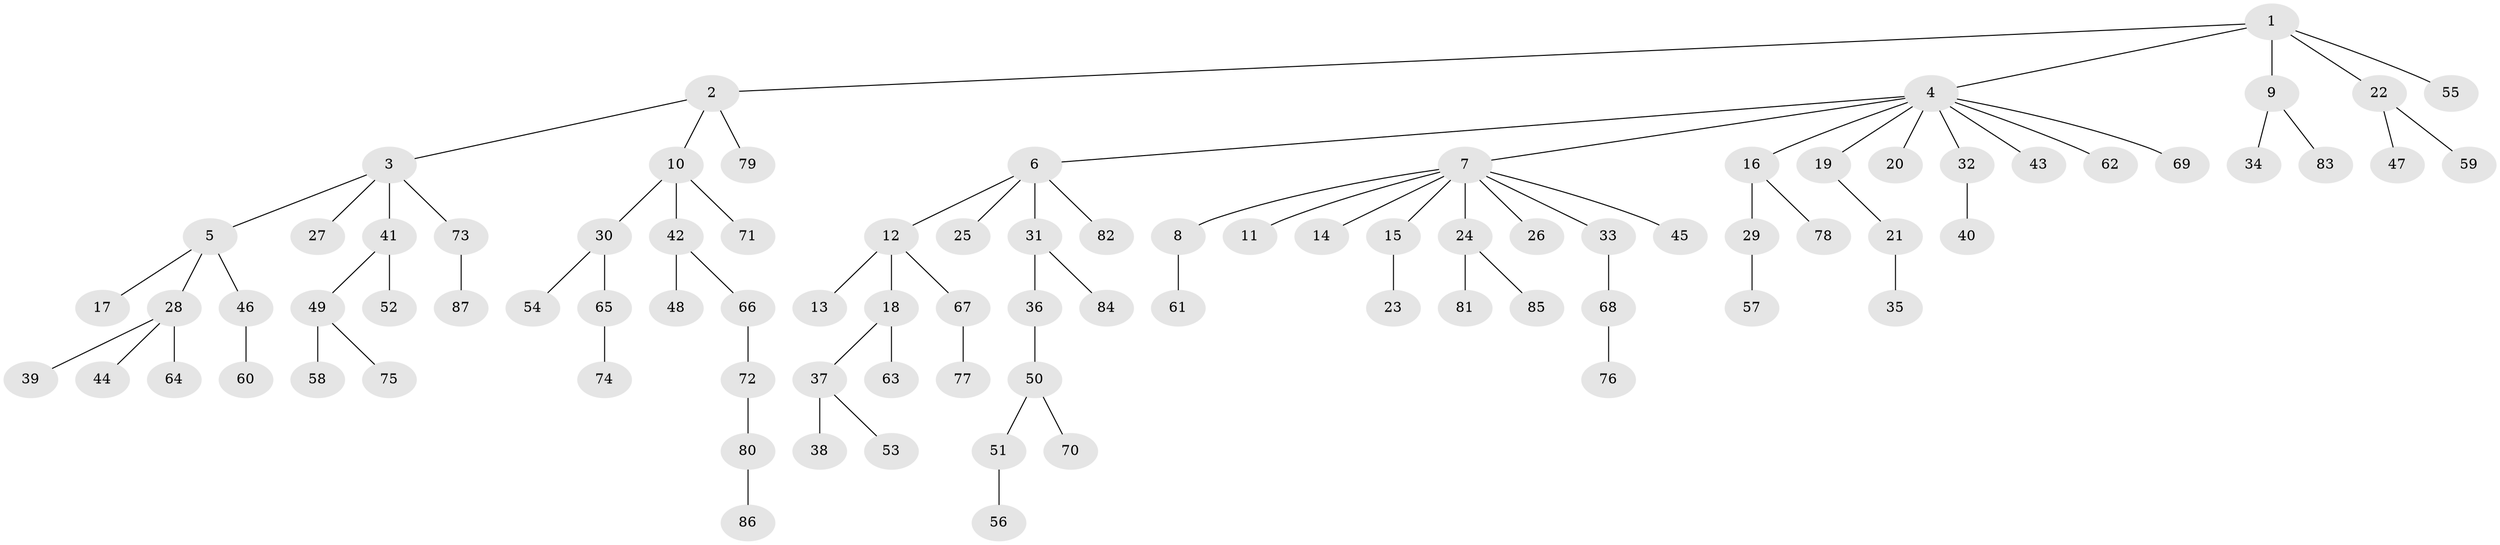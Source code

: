 // coarse degree distribution, {1: 0.6296296296296297, 2: 0.14814814814814814, 7: 0.037037037037037035, 3: 0.1111111111111111, 5: 0.037037037037037035, 6: 0.037037037037037035}
// Generated by graph-tools (version 1.1) at 2025/37/03/04/25 23:37:29]
// undirected, 87 vertices, 86 edges
graph export_dot {
  node [color=gray90,style=filled];
  1;
  2;
  3;
  4;
  5;
  6;
  7;
  8;
  9;
  10;
  11;
  12;
  13;
  14;
  15;
  16;
  17;
  18;
  19;
  20;
  21;
  22;
  23;
  24;
  25;
  26;
  27;
  28;
  29;
  30;
  31;
  32;
  33;
  34;
  35;
  36;
  37;
  38;
  39;
  40;
  41;
  42;
  43;
  44;
  45;
  46;
  47;
  48;
  49;
  50;
  51;
  52;
  53;
  54;
  55;
  56;
  57;
  58;
  59;
  60;
  61;
  62;
  63;
  64;
  65;
  66;
  67;
  68;
  69;
  70;
  71;
  72;
  73;
  74;
  75;
  76;
  77;
  78;
  79;
  80;
  81;
  82;
  83;
  84;
  85;
  86;
  87;
  1 -- 2;
  1 -- 4;
  1 -- 9;
  1 -- 22;
  1 -- 55;
  2 -- 3;
  2 -- 10;
  2 -- 79;
  3 -- 5;
  3 -- 27;
  3 -- 41;
  3 -- 73;
  4 -- 6;
  4 -- 7;
  4 -- 16;
  4 -- 19;
  4 -- 20;
  4 -- 32;
  4 -- 43;
  4 -- 62;
  4 -- 69;
  5 -- 17;
  5 -- 28;
  5 -- 46;
  6 -- 12;
  6 -- 25;
  6 -- 31;
  6 -- 82;
  7 -- 8;
  7 -- 11;
  7 -- 14;
  7 -- 15;
  7 -- 24;
  7 -- 26;
  7 -- 33;
  7 -- 45;
  8 -- 61;
  9 -- 34;
  9 -- 83;
  10 -- 30;
  10 -- 42;
  10 -- 71;
  12 -- 13;
  12 -- 18;
  12 -- 67;
  15 -- 23;
  16 -- 29;
  16 -- 78;
  18 -- 37;
  18 -- 63;
  19 -- 21;
  21 -- 35;
  22 -- 47;
  22 -- 59;
  24 -- 81;
  24 -- 85;
  28 -- 39;
  28 -- 44;
  28 -- 64;
  29 -- 57;
  30 -- 54;
  30 -- 65;
  31 -- 36;
  31 -- 84;
  32 -- 40;
  33 -- 68;
  36 -- 50;
  37 -- 38;
  37 -- 53;
  41 -- 49;
  41 -- 52;
  42 -- 48;
  42 -- 66;
  46 -- 60;
  49 -- 58;
  49 -- 75;
  50 -- 51;
  50 -- 70;
  51 -- 56;
  65 -- 74;
  66 -- 72;
  67 -- 77;
  68 -- 76;
  72 -- 80;
  73 -- 87;
  80 -- 86;
}
